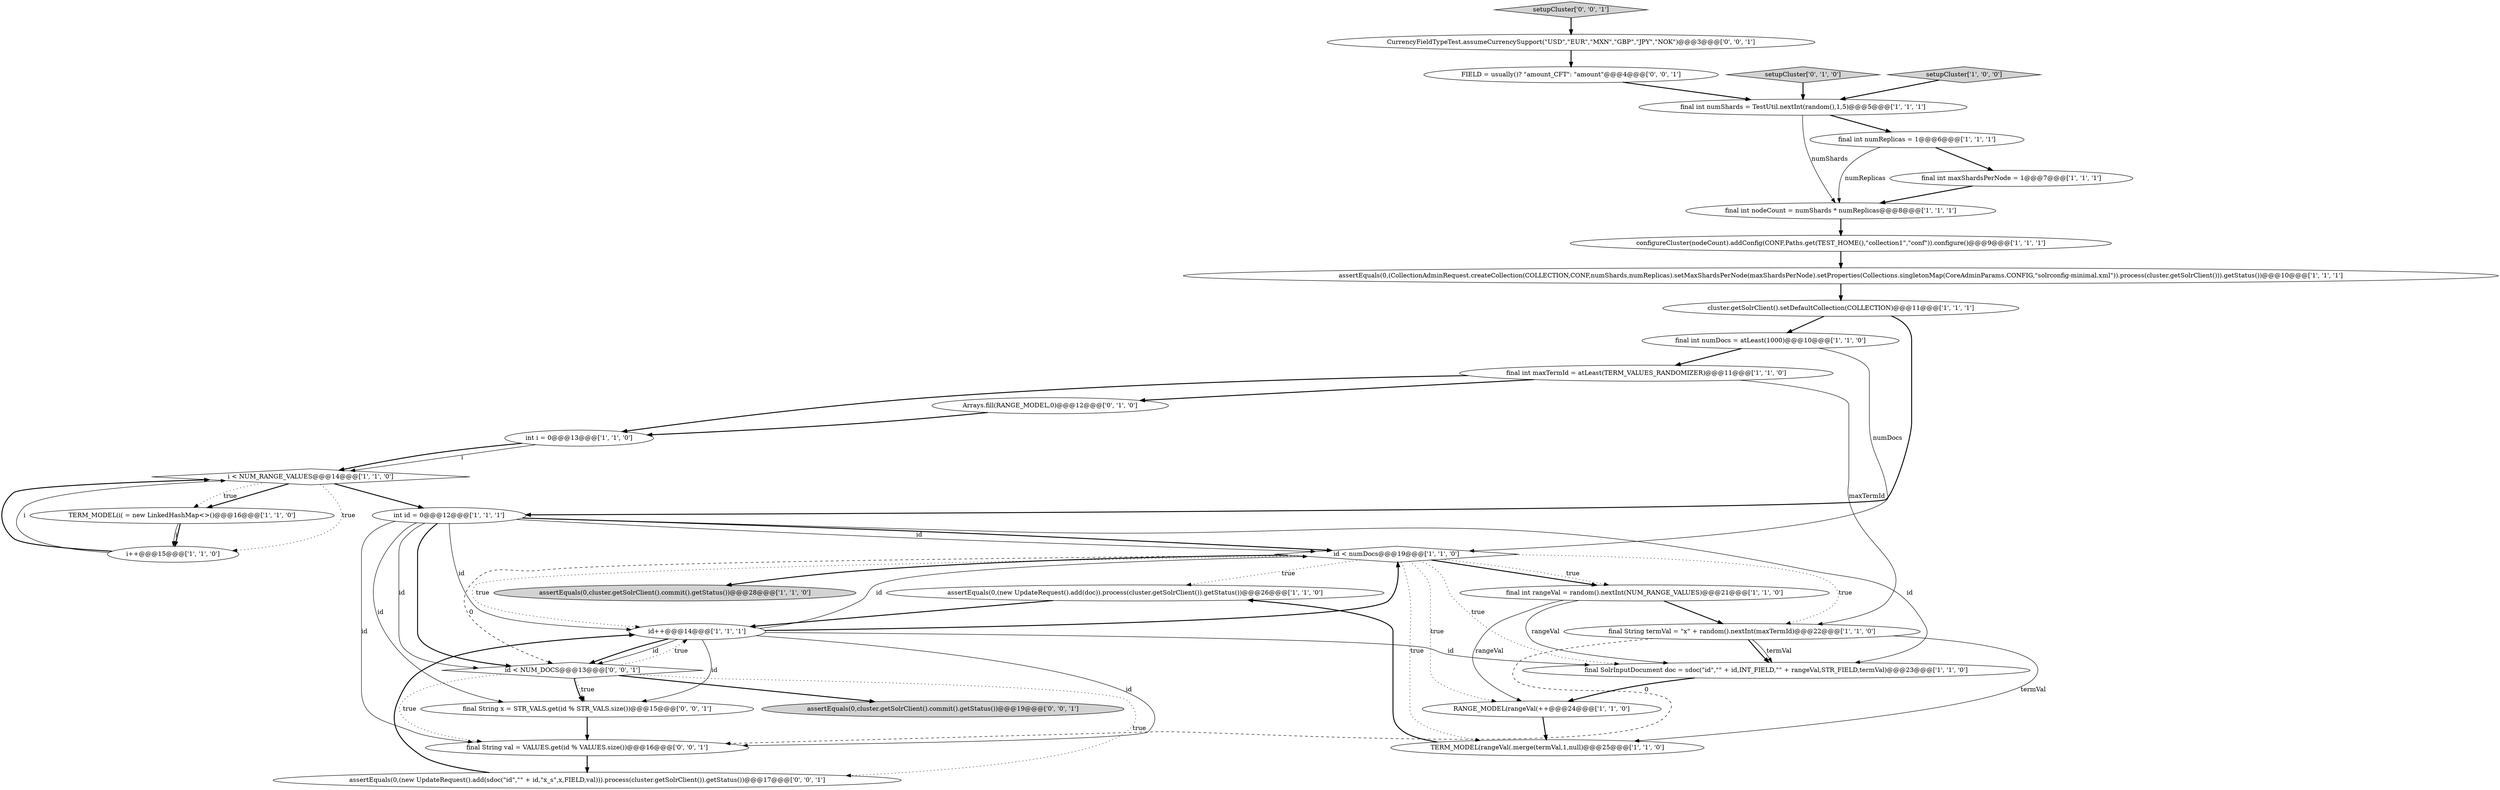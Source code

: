 digraph {
0 [style = filled, label = "final int numShards = TestUtil.nextInt(random(),1,5)@@@5@@@['1', '1', '1']", fillcolor = white, shape = ellipse image = "AAA0AAABBB1BBB"];
26 [style = filled, label = "FIELD = usually()? \"amount_CFT\": \"amount\"@@@4@@@['0', '0', '1']", fillcolor = white, shape = ellipse image = "AAA0AAABBB3BBB"];
21 [style = filled, label = "id < numDocs@@@19@@@['1', '1', '0']", fillcolor = white, shape = diamond image = "AAA0AAABBB1BBB"];
29 [style = filled, label = "setupCluster['0', '0', '1']", fillcolor = lightgray, shape = diamond image = "AAA0AAABBB3BBB"];
14 [style = filled, label = "assertEquals(0,(new UpdateRequest().add(doc)).process(cluster.getSolrClient()).getStatus())@@@26@@@['1', '1', '0']", fillcolor = white, shape = ellipse image = "AAA0AAABBB1BBB"];
22 [style = filled, label = "final SolrInputDocument doc = sdoc(\"id\",\"\" + id,INT_FIELD,\"\" + rangeVal,STR_FIELD,termVal)@@@23@@@['1', '1', '0']", fillcolor = white, shape = ellipse image = "AAA0AAABBB1BBB"];
13 [style = filled, label = "i++@@@15@@@['1', '1', '0']", fillcolor = white, shape = ellipse image = "AAA0AAABBB1BBB"];
11 [style = filled, label = "TERM_MODEL(rangeVal(.merge(termVal,1,null)@@@25@@@['1', '1', '0']", fillcolor = white, shape = ellipse image = "AAA0AAABBB1BBB"];
5 [style = filled, label = "assertEquals(0,(CollectionAdminRequest.createCollection(COLLECTION,CONF,numShards,numReplicas).setMaxShardsPerNode(maxShardsPerNode).setProperties(Collections.singletonMap(CoreAdminParams.CONFIG,\"solrconfig-minimal.xml\")).process(cluster.getSolrClient())).getStatus())@@@10@@@['1', '1', '1']", fillcolor = white, shape = ellipse image = "AAA0AAABBB1BBB"];
25 [style = filled, label = "setupCluster['0', '1', '0']", fillcolor = lightgray, shape = diamond image = "AAA0AAABBB2BBB"];
32 [style = filled, label = "final String val = VALUES.get(id % VALUES.size())@@@16@@@['0', '0', '1']", fillcolor = white, shape = ellipse image = "AAA0AAABBB3BBB"];
2 [style = filled, label = "final int numDocs = atLeast(1000)@@@10@@@['1', '1', '0']", fillcolor = white, shape = ellipse image = "AAA0AAABBB1BBB"];
15 [style = filled, label = "assertEquals(0,cluster.getSolrClient().commit().getStatus())@@@28@@@['1', '1', '0']", fillcolor = lightgray, shape = ellipse image = "AAA0AAABBB1BBB"];
31 [style = filled, label = "CurrencyFieldTypeTest.assumeCurrencySupport(\"USD\",\"EUR\",\"MXN\",\"GBP\",\"JPY\",\"NOK\")@@@3@@@['0', '0', '1']", fillcolor = white, shape = ellipse image = "AAA0AAABBB3BBB"];
24 [style = filled, label = "Arrays.fill(RANGE_MODEL,0)@@@12@@@['0', '1', '0']", fillcolor = white, shape = ellipse image = "AAA1AAABBB2BBB"];
12 [style = filled, label = "TERM_MODEL(i( = new LinkedHashMap<>()@@@16@@@['1', '1', '0']", fillcolor = white, shape = ellipse image = "AAA0AAABBB1BBB"];
18 [style = filled, label = "id++@@@14@@@['1', '1', '1']", fillcolor = white, shape = ellipse image = "AAA0AAABBB1BBB"];
7 [style = filled, label = "final int numReplicas = 1@@@6@@@['1', '1', '1']", fillcolor = white, shape = ellipse image = "AAA0AAABBB1BBB"];
16 [style = filled, label = "final int maxShardsPerNode = 1@@@7@@@['1', '1', '1']", fillcolor = white, shape = ellipse image = "AAA0AAABBB1BBB"];
17 [style = filled, label = "i < NUM_RANGE_VALUES@@@14@@@['1', '1', '0']", fillcolor = white, shape = diamond image = "AAA0AAABBB1BBB"];
4 [style = filled, label = "final int nodeCount = numShards * numReplicas@@@8@@@['1', '1', '1']", fillcolor = white, shape = ellipse image = "AAA0AAABBB1BBB"];
10 [style = filled, label = "cluster.getSolrClient().setDefaultCollection(COLLECTION)@@@11@@@['1', '1', '1']", fillcolor = white, shape = ellipse image = "AAA0AAABBB1BBB"];
1 [style = filled, label = "int i = 0@@@13@@@['1', '1', '0']", fillcolor = white, shape = ellipse image = "AAA0AAABBB1BBB"];
30 [style = filled, label = "final String x = STR_VALS.get(id % STR_VALS.size())@@@15@@@['0', '0', '1']", fillcolor = white, shape = ellipse image = "AAA0AAABBB3BBB"];
6 [style = filled, label = "setupCluster['1', '0', '0']", fillcolor = lightgray, shape = diamond image = "AAA0AAABBB1BBB"];
3 [style = filled, label = "final int maxTermId = atLeast(TERM_VALUES_RANDOMIZER)@@@11@@@['1', '1', '0']", fillcolor = white, shape = ellipse image = "AAA0AAABBB1BBB"];
19 [style = filled, label = "final int rangeVal = random().nextInt(NUM_RANGE_VALUES)@@@21@@@['1', '1', '0']", fillcolor = white, shape = ellipse image = "AAA0AAABBB1BBB"];
23 [style = filled, label = "RANGE_MODEL(rangeVal(++@@@24@@@['1', '1', '0']", fillcolor = white, shape = ellipse image = "AAA0AAABBB1BBB"];
20 [style = filled, label = "configureCluster(nodeCount).addConfig(CONF,Paths.get(TEST_HOME(),\"collection1\",\"conf\")).configure()@@@9@@@['1', '1', '1']", fillcolor = white, shape = ellipse image = "AAA0AAABBB1BBB"];
27 [style = filled, label = "assertEquals(0,cluster.getSolrClient().commit().getStatus())@@@19@@@['0', '0', '1']", fillcolor = lightgray, shape = ellipse image = "AAA0AAABBB3BBB"];
33 [style = filled, label = "assertEquals(0,(new UpdateRequest().add(sdoc(\"id\",\"\" + id,\"x_s\",x,FIELD,val))).process(cluster.getSolrClient()).getStatus())@@@17@@@['0', '0', '1']", fillcolor = white, shape = ellipse image = "AAA0AAABBB3BBB"];
9 [style = filled, label = "int id = 0@@@12@@@['1', '1', '1']", fillcolor = white, shape = ellipse image = "AAA0AAABBB1BBB"];
28 [style = filled, label = "id < NUM_DOCS@@@13@@@['0', '0', '1']", fillcolor = white, shape = diamond image = "AAA0AAABBB3BBB"];
8 [style = filled, label = "final String termVal = \"x\" + random().nextInt(maxTermId)@@@22@@@['1', '1', '0']", fillcolor = white, shape = ellipse image = "AAA0AAABBB1BBB"];
28->30 [style = bold, label=""];
8->22 [style = solid, label="termVal"];
3->24 [style = bold, label=""];
9->28 [style = solid, label="id"];
28->30 [style = dotted, label="true"];
9->32 [style = solid, label="id"];
10->2 [style = bold, label=""];
28->33 [style = dotted, label="true"];
16->4 [style = bold, label=""];
21->15 [style = bold, label=""];
14->18 [style = bold, label=""];
8->11 [style = solid, label="termVal"];
18->32 [style = solid, label="id"];
21->18 [style = dotted, label="true"];
12->13 [style = solid, label="i"];
0->7 [style = bold, label=""];
13->17 [style = bold, label=""];
10->9 [style = bold, label=""];
20->5 [style = bold, label=""];
19->8 [style = bold, label=""];
7->16 [style = bold, label=""];
6->0 [style = bold, label=""];
18->30 [style = solid, label="id"];
9->22 [style = solid, label="id"];
17->13 [style = dotted, label="true"];
21->22 [style = dotted, label="true"];
17->12 [style = bold, label=""];
21->23 [style = dotted, label="true"];
23->11 [style = bold, label=""];
9->21 [style = bold, label=""];
18->21 [style = solid, label="id"];
0->4 [style = solid, label="numShards"];
19->22 [style = solid, label="rangeVal"];
31->26 [style = bold, label=""];
5->10 [style = bold, label=""];
33->18 [style = bold, label=""];
4->20 [style = bold, label=""];
11->14 [style = bold, label=""];
18->28 [style = bold, label=""];
9->18 [style = solid, label="id"];
3->1 [style = bold, label=""];
3->8 [style = solid, label="maxTermId"];
12->13 [style = bold, label=""];
2->3 [style = bold, label=""];
24->1 [style = bold, label=""];
7->4 [style = solid, label="numReplicas"];
28->27 [style = bold, label=""];
9->21 [style = solid, label="id"];
18->28 [style = solid, label="id"];
21->19 [style = bold, label=""];
17->12 [style = dotted, label="true"];
18->22 [style = solid, label="id"];
8->32 [style = dashed, label="0"];
1->17 [style = solid, label="i"];
30->32 [style = bold, label=""];
8->22 [style = bold, label=""];
17->9 [style = bold, label=""];
1->17 [style = bold, label=""];
29->31 [style = bold, label=""];
9->30 [style = solid, label="id"];
21->19 [style = dotted, label="true"];
21->28 [style = dashed, label="0"];
2->21 [style = solid, label="numDocs"];
19->23 [style = solid, label="rangeVal"];
18->21 [style = bold, label=""];
21->8 [style = dotted, label="true"];
25->0 [style = bold, label=""];
21->14 [style = dotted, label="true"];
9->28 [style = bold, label=""];
21->11 [style = dotted, label="true"];
22->23 [style = bold, label=""];
32->33 [style = bold, label=""];
28->32 [style = dotted, label="true"];
28->18 [style = dotted, label="true"];
13->17 [style = solid, label="i"];
26->0 [style = bold, label=""];
}
